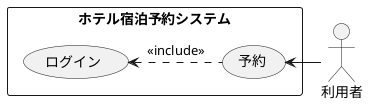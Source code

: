 @startuml ユースケース図
actor 利用者
rectangle ホテル宿泊予約システム {
usecase ログイン
usecase 予約
ログイン <. 予約 : << include >>
}
 利用者 -> 予約
@enduml